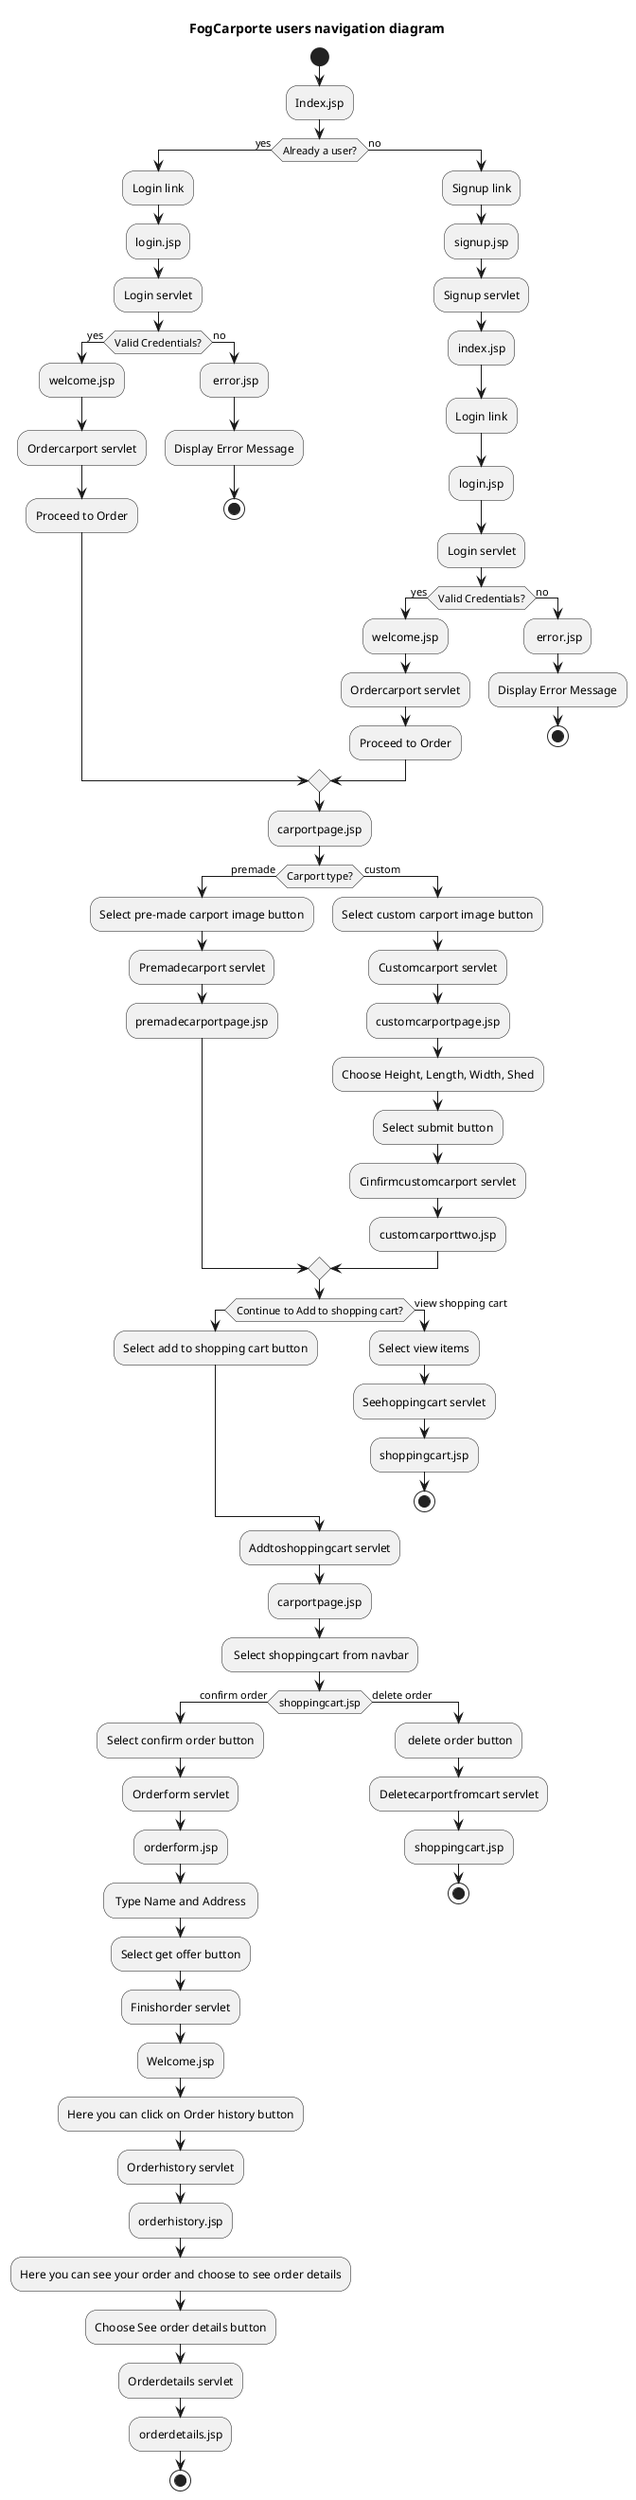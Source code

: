 @startuml
title FogCarporte users navigation diagram
start
:Index.jsp;

if (Already a user?) then (yes)
  :Login link;
  :login.jsp;
  :Login servlet;


  if (Valid Credentials?) then (yes)
   :welcome.jsp;
   :Ordercarport servlet;
   :Proceed to Order;

  else (no)
    : error.jsp;
    :Display Error Message;
    stop

  endif
else (no)
   :Signup link;
  :signup.jsp;
  :Signup servlet;
  :index.jsp;
  :Login link;
  :login.jsp;
  :Login servlet;
   if (Valid Credentials?) then (yes)
  :welcome.jsp;
  :Ordercarport servlet;
  :Proceed to Order;
    else (no)
        : error.jsp;
        :Display Error Message;
        stop
endif
endif
:carportpage.jsp;

if (Carport type?) then (premade)
    :Select pre-made carport image button;
    :Premadecarport servlet;
  :premadecarportpage.jsp;





else (custom)
  :Select custom carport image button;
  :Customcarport servlet;
  :customcarportpage.jsp;
  :Choose Height, Length, Width, Shed;
  :Select submit button;
  :Cinfirmcustomcarport servlet;
  :customcarporttwo.jsp;
  endif
  if(Continue to Add to shopping cart?)then
  :Select add to shopping cart button;

  else(view shopping cart)
  :Select view items;
  :Seehoppingcart servlet;
  :shoppingcart.jsp;

    stop

endif
:Addtoshoppingcart servlet;
:carportpage.jsp;
: Select shoppingcart from navbar;

if (shoppingcart.jsp) then (confirm order)
 :Select confirm order button;
 :Orderform servlet;
 :orderform.jsp;
 : Type Name and Address ;
 :Select get offer button;
 :Finishorder servlet;
 :Welcome.jsp;
 :Here you can click on Order history button;
 :Orderhistory servlet;
 :orderhistory.jsp;
 :Here you can see your order and choose to see order details;
 :Choose See order details button;
 :Orderdetails servlet;
 :orderdetails.jsp;
 stop
else (delete order)
: delete order button;
:Deletecarportfromcart servlet;
:shoppingcart.jsp;

stop
@enduml